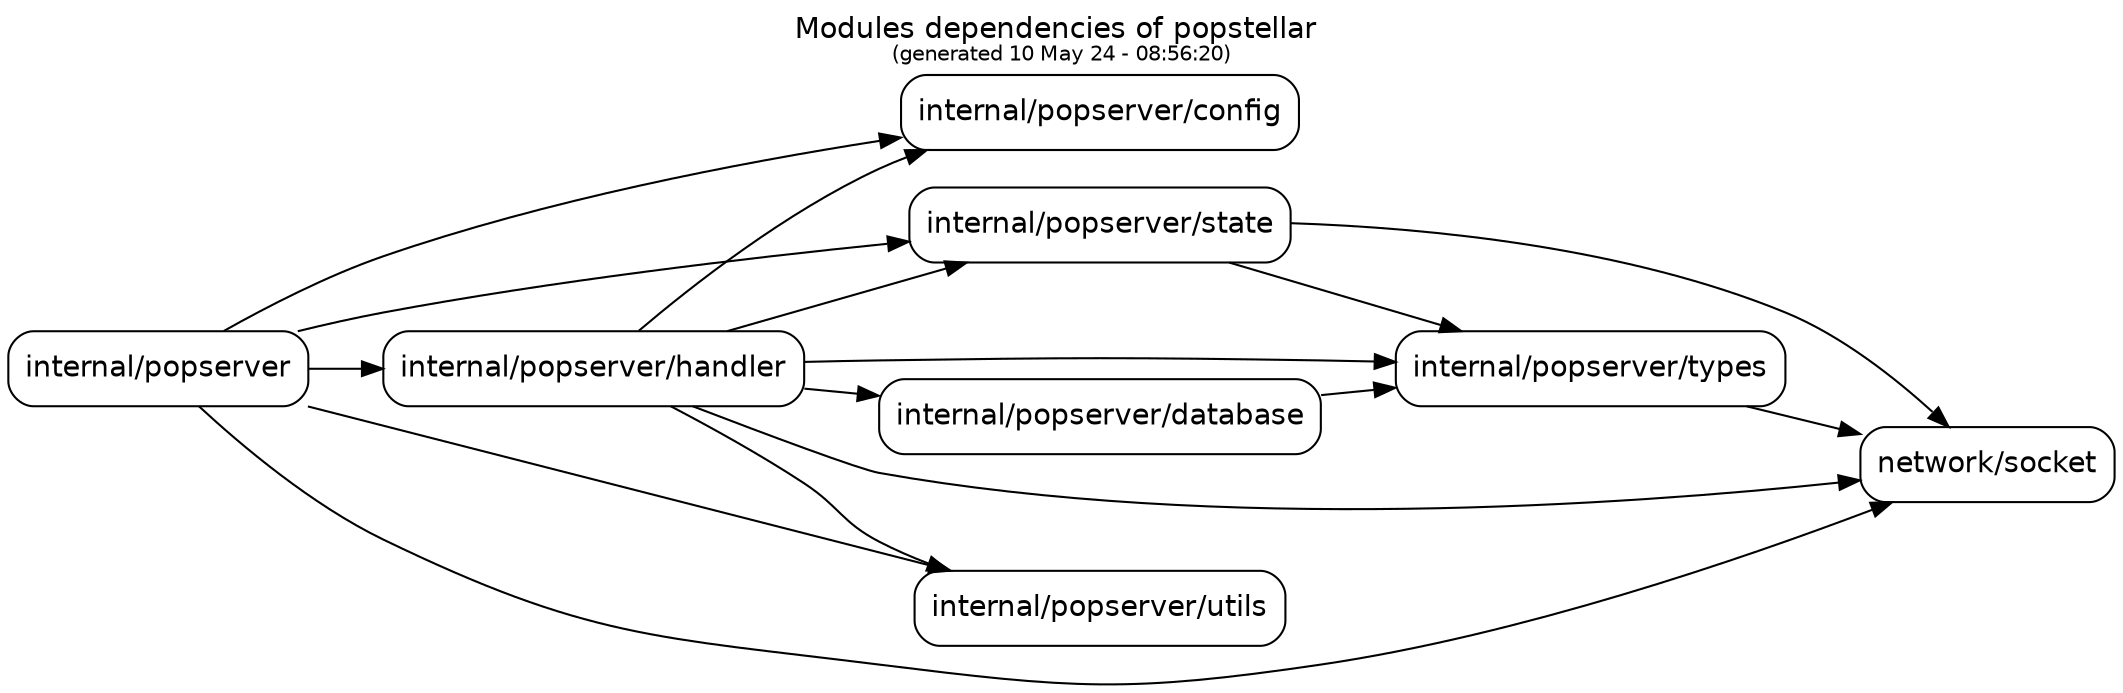 strict digraph {
labelloc="t";
label = <Modules dependencies of popstellar <font point-size='10'><br/>(generated 10 May 24 - 08:56:20)</font>>;
graph [fontname = "helvetica"];
graph [fontname = "helvetica"];
node [fontname = "helvetica"];
edge [fontname = "helvetica"];
node [shape=box,style=rounded];
start=0;
ratio = fill;
rankdir="LR";
"internal/popserver" -> "internal/popserver/config" [minlen=1];
"internal/popserver" -> "internal/popserver/handler" [minlen=1];
"internal/popserver" -> "internal/popserver/state" [minlen=1];
"internal/popserver" -> "internal/popserver/utils" [minlen=1];
"internal/popserver" -> "network/socket" [minlen=1];
"internal/popserver/database" -> "internal/popserver/types" [minlen=1];
"internal/popserver/handler" -> "internal/popserver/config" [minlen=1];
"internal/popserver/handler" -> "internal/popserver/database" [minlen=1];
"internal/popserver/handler" -> "internal/popserver/state" [minlen=1];
"internal/popserver/handler" -> "internal/popserver/types" [minlen=1];
"internal/popserver/handler" -> "internal/popserver/utils" [minlen=1];
"internal/popserver/handler" -> "network/socket" [minlen=1];
"internal/popserver/state" -> "internal/popserver/types" [minlen=1];
"internal/popserver/state" -> "network/socket" [minlen=1];
"internal/popserver/types" -> "network/socket" [minlen=1];
}
